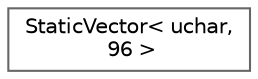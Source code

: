digraph "Graphical Class Hierarchy"
{
 // LATEX_PDF_SIZE
  bgcolor="transparent";
  edge [fontname=Helvetica,fontsize=10,labelfontname=Helvetica,labelfontsize=10];
  node [fontname=Helvetica,fontsize=10,shape=box,height=0.2,width=0.4];
  rankdir="LR";
  Node0 [id="Node000000",label="StaticVector\< uchar,\l 96 \>",height=0.2,width=0.4,color="grey40", fillcolor="white", style="filled",URL="$class_static_vector.html",tooltip=" "];
}
